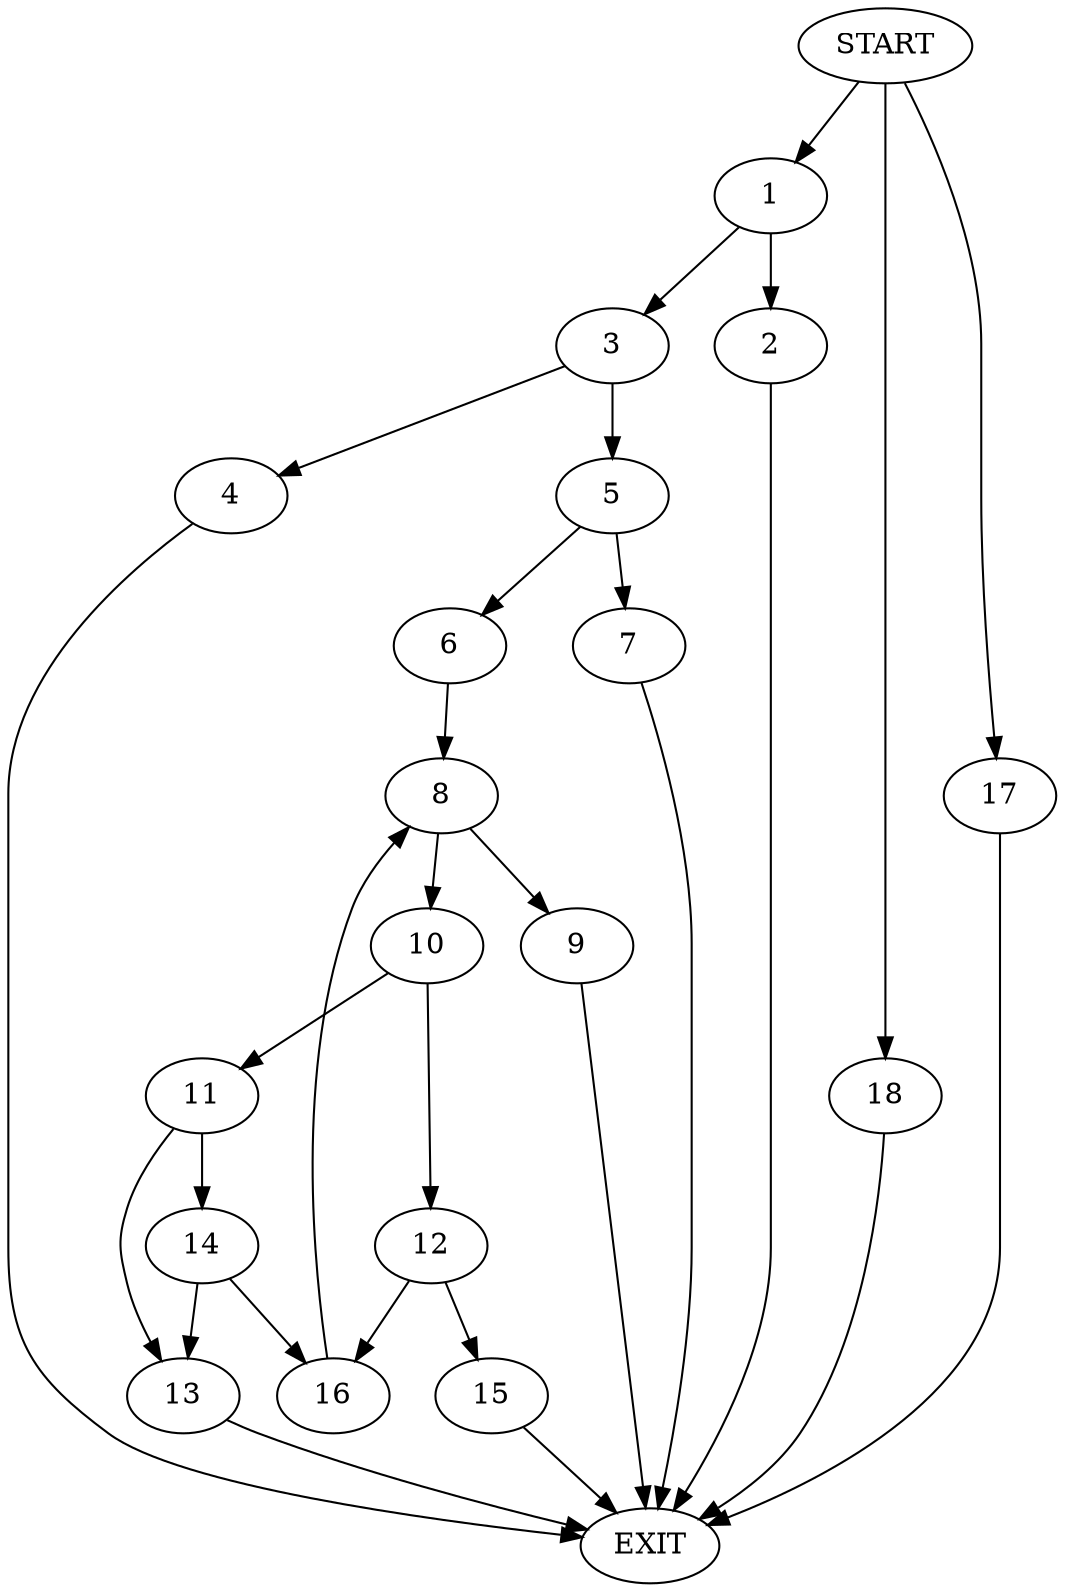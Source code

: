 digraph {
0 [label="START"]
19 [label="EXIT"]
0 -> 1
1 -> 2
1 -> 3
3 -> 4
3 -> 5
2 -> 19
5 -> 6
5 -> 7
4 -> 19
6 -> 8
7 -> 19
8 -> 9
8 -> 10
10 -> 11
10 -> 12
9 -> 19
11 -> 13
11 -> 14
12 -> 15
12 -> 16
13 -> 19
14 -> 13
14 -> 16
16 -> 8
15 -> 19
0 -> 17
17 -> 19
0 -> 18
18 -> 19
}
